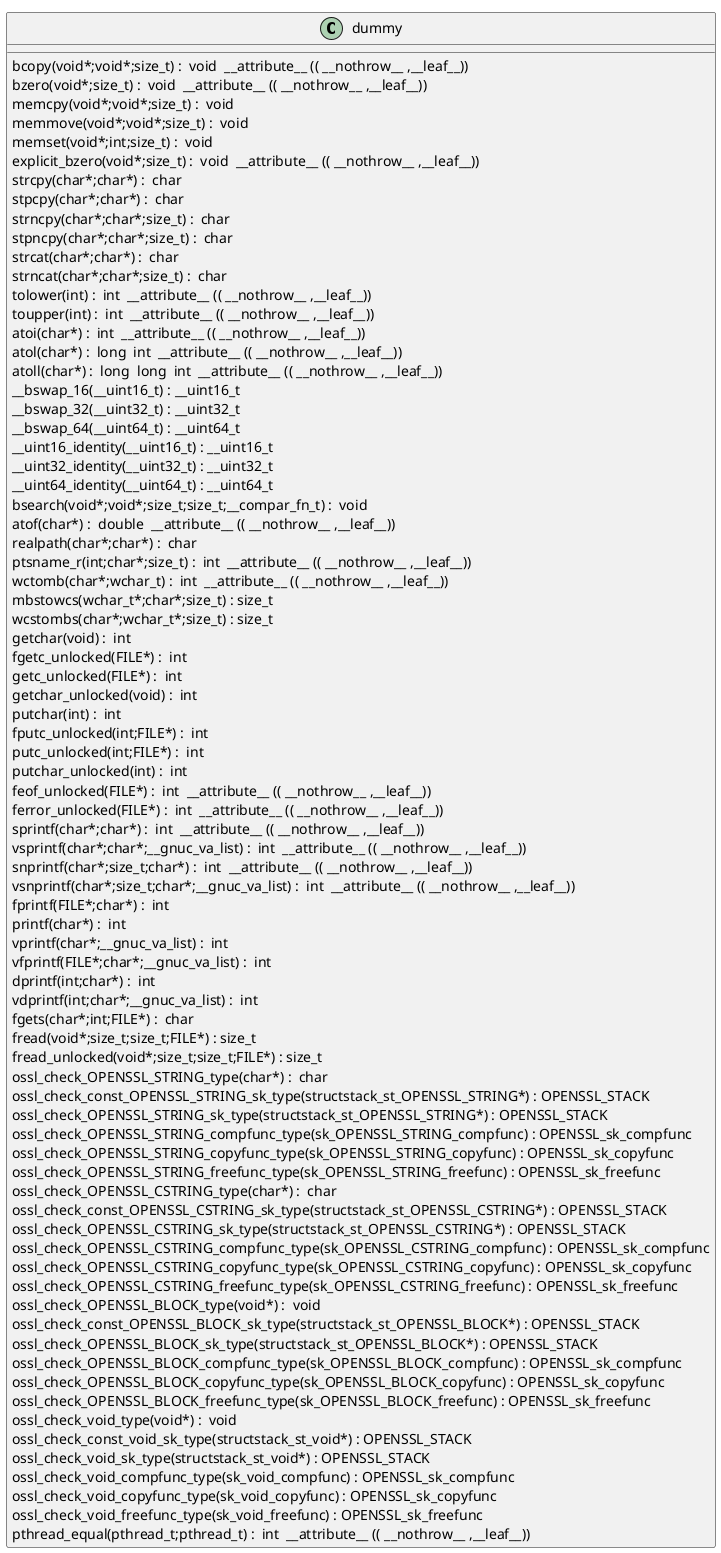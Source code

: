 @startuml
!pragma layout smetana
class dummy {
bcopy(void*;void*;size_t) :  void  __attribute__ (( __nothrow__ ,__leaf__)) [[[./../.././qc/apps/cmp.c.html#298]]]
bzero(void*;size_t) :  void  __attribute__ (( __nothrow__ ,__leaf__)) [[[./../.././qc/apps/cmp.c.html#305]]]
memcpy(void*;void*;size_t) :  void  [[[./../.././qc/apps/cmp.c.html#346]]]
memmove(void*;void*;size_t) :  void  [[[./../.././qc/apps/cmp.c.html#354]]]
memset(void*;int;size_t) :  void  [[[./../.././qc/apps/cmp.c.html#361]]]
explicit_bzero(void*;size_t) :  void  __attribute__ (( __nothrow__ ,__leaf__)) [[[./../.././qc/apps/cmp.c.html#374]]]
strcpy(char*;char*) :  char  [[[./../.././qc/apps/cmp.c.html#381]]]
stpcpy(char*;char*) :  char  [[[./../.././qc/apps/cmp.c.html#388]]]
strncpy(char*;char*;size_t) :  char  [[[./../.././qc/apps/cmp.c.html#396]]]
stpncpy(char*;char*;size_t) :  char  [[[./../.././qc/apps/cmp.c.html#406]]]
strcat(char*;char*) :  char  [[[./../.././qc/apps/cmp.c.html#413]]]
strncat(char*;char*;size_t) :  char  [[[./../.././qc/apps/cmp.c.html#420]]]
tolower(int) :  int  __attribute__ (( __nothrow__ ,__leaf__)) [[[./../.././qc/apps/cmp.c.html#640]]]
toupper(int) :  int  __attribute__ (( __nothrow__ ,__leaf__)) [[[./../.././qc/apps/cmp.c.html#646]]]
atoi(char*) :  int  __attribute__ (( __nothrow__ ,__leaf__)) [[[./../.././qc/apps/cmp.c.html#1009]]]
atol(char*) :  long  int  __attribute__ (( __nothrow__ ,__leaf__)) [[[./../.././qc/apps/cmp.c.html#1014]]]
atoll(char*) :  long  long  int  __attribute__ (( __nothrow__ ,__leaf__)) [[[./../.././qc/apps/cmp.c.html#1021]]]
__bswap_16(__uint16_t) : __uint16_t [[[./../.././qc/apps/cmp.c.html#1177]]]
__bswap_32(__uint32_t) : __uint32_t [[[./../.././qc/apps/cmp.c.html#1192]]]
__bswap_64(__uint64_t) : __uint64_t [[[./../.././qc/apps/cmp.c.html#1202]]]
__uint16_identity(__uint16_t) : __uint16_t [[[./../.././qc/apps/cmp.c.html#1214]]]
__uint32_identity(__uint32_t) : __uint32_t [[[./../.././qc/apps/cmp.c.html#1220]]]
__uint64_identity(__uint64_t) : __uint64_t [[[./../.././qc/apps/cmp.c.html#1226]]]
bsearch(void*;void*;size_t;size_t;__compar_fn_t) :  void  [[[./../.././qc/apps/cmp.c.html#1894]]]
atof(char*) :  double  __attribute__ (( __nothrow__ ,__leaf__)) [[[./../.././qc/apps/cmp.c.html#26437]]]
realpath(char*;char*) :  char  [[[./../.././qc/apps/cmp.c.html#26437]]]
ptsname_r(int;char*;size_t) :  int  __attribute__ (( __nothrow__ ,__leaf__)) [[[./../.././qc/apps/cmp.c.html#1]]]
wctomb(char*;wchar_t) :  int  __attribute__ (( __nothrow__ ,__leaf__)) [[[./../.././qc/apps/cmp.c.html#1]]]
mbstowcs(wchar_t*;char*;size_t) : size_t [[[./../.././qc/apps/cmp.c.html#1]]]
wcstombs(char*;wchar_t*;size_t) : size_t [[[./../.././qc/apps/cmp.c.html#1]]]
getchar(void) :  int  [[[./../.././qc/apps/cmp.c.html#1]]]
fgetc_unlocked(FILE*) :  int  [[[./../.././qc/apps/cmp.c.html#1]]]
getc_unlocked(FILE*) :  int  [[[./../.././qc/apps/cmp.c.html#1]]]
getchar_unlocked(void) :  int  [[[./../.././qc/apps/cmp.c.html#1]]]
putchar(int) :  int  [[[./../.././qc/apps/cmp.c.html#1]]]
fputc_unlocked(int;FILE*) :  int  [[[./../.././qc/apps/cmp.c.html#1]]]
putc_unlocked(int;FILE*) :  int  [[[./../.././qc/apps/cmp.c.html#1]]]
putchar_unlocked(int) :  int  [[[./../.././qc/apps/cmp.c.html#1]]]
feof_unlocked(FILE*) :  int  __attribute__ (( __nothrow__ ,__leaf__)) [[[./../.././qc/apps/cmp.c.html#1]]]
ferror_unlocked(FILE*) :  int  __attribute__ (( __nothrow__ ,__leaf__)) [[[./../.././qc/apps/cmp.c.html#1]]]
sprintf(char*;char*) :  int  __attribute__ (( __nothrow__ ,__leaf__)) [[[./../.././qc/apps/cmp.c.html#1]]]
vsprintf(char*;char*;__gnuc_va_list) :  int  __attribute__ (( __nothrow__ ,__leaf__)) [[[./../.././qc/apps/cmp.c.html#1]]]
snprintf(char*;size_t;char*) :  int  __attribute__ (( __nothrow__ ,__leaf__)) [[[./../.././qc/apps/cmp.c.html#1]]]
vsnprintf(char*;size_t;char*;__gnuc_va_list) :  int  __attribute__ (( __nothrow__ ,__leaf__)) [[[./../.././qc/apps/cmp.c.html#1]]]
fprintf(FILE*;char*) :  int  [[[./../.././qc/apps/cmp.c.html#1]]]
printf(char*) :  int  [[[./../.././qc/apps/cmp.c.html#1]]]
vprintf(char*;__gnuc_va_list) :  int  [[[./../.././qc/apps/cmp.c.html#1]]]
vfprintf(FILE*;char*;__gnuc_va_list) :  int  [[[./../.././qc/apps/cmp.c.html#1]]]
dprintf(int;char*) :  int  [[[./../.././qc/apps/cmp.c.html#1]]]
vdprintf(int;char*;__gnuc_va_list) :  int  [[[./../.././qc/apps/cmp.c.html#1]]]
fgets(char*;int;FILE*) :  char  [[[./../.././qc/apps/cmp.c.html#1]]]
fread(void*;size_t;size_t;FILE*) : size_t [[[./../.././qc/apps/cmp.c.html#1]]]
fread_unlocked(void*;size_t;size_t;FILE*) : size_t [[[./../.././qc/apps/cmp.c.html#1]]]
ossl_check_OPENSSL_STRING_type(char*) :  char  [[[./../.././qc/apps/cmp.c.html#1]]]
ossl_check_const_OPENSSL_STRING_sk_type(structstack_st_OPENSSL_STRING*) : OPENSSL_STACK [[[./../.././qc/apps/cmp.c.html#1]]]
ossl_check_OPENSSL_STRING_sk_type(structstack_st_OPENSSL_STRING*) : OPENSSL_STACK [[[./../.././qc/apps/cmp.c.html#1]]]
ossl_check_OPENSSL_STRING_compfunc_type(sk_OPENSSL_STRING_compfunc) : OPENSSL_sk_compfunc [[[./../.././qc/apps/cmp.c.html#1]]]
ossl_check_OPENSSL_STRING_copyfunc_type(sk_OPENSSL_STRING_copyfunc) : OPENSSL_sk_copyfunc [[[./../.././qc/apps/cmp.c.html#1]]]
ossl_check_OPENSSL_STRING_freefunc_type(sk_OPENSSL_STRING_freefunc) : OPENSSL_sk_freefunc [[[./../.././qc/apps/cmp.c.html#1]]]
ossl_check_OPENSSL_CSTRING_type(char*) :  char  [[[./../.././qc/apps/cmp.c.html#1]]]
ossl_check_const_OPENSSL_CSTRING_sk_type(structstack_st_OPENSSL_CSTRING*) : OPENSSL_STACK [[[./../.././qc/apps/cmp.c.html#1]]]
ossl_check_OPENSSL_CSTRING_sk_type(structstack_st_OPENSSL_CSTRING*) : OPENSSL_STACK [[[./../.././qc/apps/cmp.c.html#1]]]
ossl_check_OPENSSL_CSTRING_compfunc_type(sk_OPENSSL_CSTRING_compfunc) : OPENSSL_sk_compfunc [[[./../.././qc/apps/cmp.c.html#1]]]
ossl_check_OPENSSL_CSTRING_copyfunc_type(sk_OPENSSL_CSTRING_copyfunc) : OPENSSL_sk_copyfunc [[[./../.././qc/apps/cmp.c.html#1]]]
ossl_check_OPENSSL_CSTRING_freefunc_type(sk_OPENSSL_CSTRING_freefunc) : OPENSSL_sk_freefunc [[[./../.././qc/apps/cmp.c.html#1]]]
ossl_check_OPENSSL_BLOCK_type(void*) :  void  [[[./../.././qc/apps/cmp.c.html#1]]]
ossl_check_const_OPENSSL_BLOCK_sk_type(structstack_st_OPENSSL_BLOCK*) : OPENSSL_STACK [[[./../.././qc/apps/cmp.c.html#1]]]
ossl_check_OPENSSL_BLOCK_sk_type(structstack_st_OPENSSL_BLOCK*) : OPENSSL_STACK [[[./../.././qc/apps/cmp.c.html#1]]]
ossl_check_OPENSSL_BLOCK_compfunc_type(sk_OPENSSL_BLOCK_compfunc) : OPENSSL_sk_compfunc [[[./../.././qc/apps/cmp.c.html#1]]]
ossl_check_OPENSSL_BLOCK_copyfunc_type(sk_OPENSSL_BLOCK_copyfunc) : OPENSSL_sk_copyfunc [[[./../.././qc/apps/cmp.c.html#1]]]
ossl_check_OPENSSL_BLOCK_freefunc_type(sk_OPENSSL_BLOCK_freefunc) : OPENSSL_sk_freefunc [[[./../.././qc/apps/cmp.c.html#1]]]
ossl_check_void_type(void*) :  void  [[[./../.././qc/apps/cmp.c.html#1]]]
ossl_check_const_void_sk_type(structstack_st_void*) : OPENSSL_STACK [[[./../.././qc/apps/cmp.c.html#1]]]
ossl_check_void_sk_type(structstack_st_void*) : OPENSSL_STACK [[[./../.././qc/apps/cmp.c.html#1]]]
ossl_check_void_compfunc_type(sk_void_compfunc) : OPENSSL_sk_compfunc [[[./../.././qc/apps/cmp.c.html#1]]]
ossl_check_void_copyfunc_type(sk_void_copyfunc) : OPENSSL_sk_copyfunc [[[./../.././qc/apps/cmp.c.html#1]]]
ossl_check_void_freefunc_type(sk_void_freefunc) : OPENSSL_sk_freefunc [[[./../.././qc/apps/cmp.c.html#1]]]
pthread_equal(pthread_t;pthread_t) :  int  __attribute__ (( __nothrow__ ,__leaf__)) [[[./../.././qc/apps/cmp.c.html#1]]]
} 
@enduml
